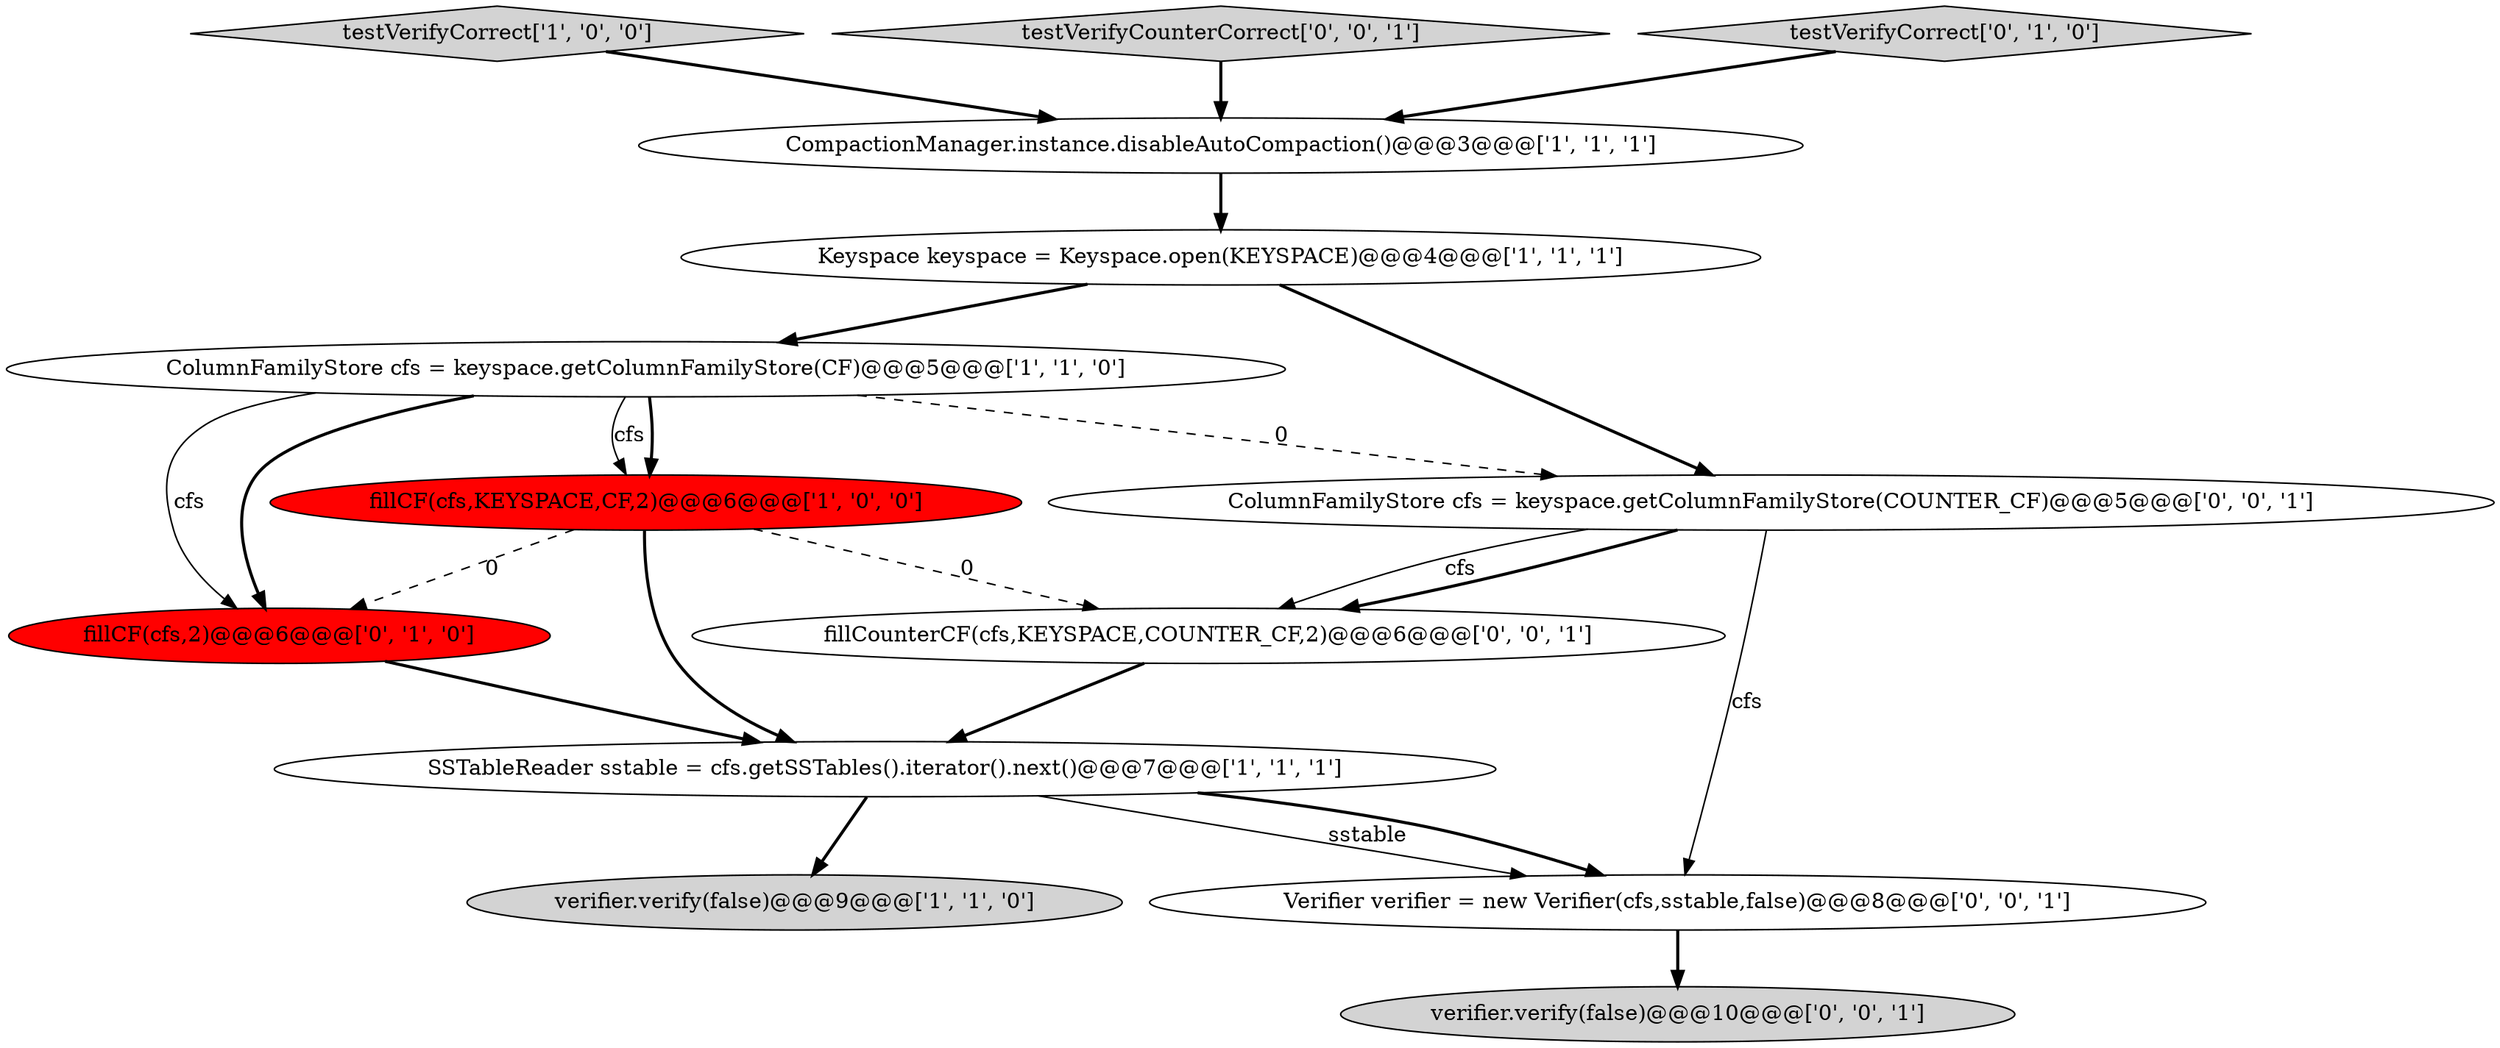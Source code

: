 digraph {
6 [style = filled, label = "ColumnFamilyStore cfs = keyspace.getColumnFamilyStore(CF)@@@5@@@['1', '1', '0']", fillcolor = white, shape = ellipse image = "AAA0AAABBB1BBB"];
4 [style = filled, label = "SSTableReader sstable = cfs.getSSTables().iterator().next()@@@7@@@['1', '1', '1']", fillcolor = white, shape = ellipse image = "AAA0AAABBB1BBB"];
3 [style = filled, label = "CompactionManager.instance.disableAutoCompaction()@@@3@@@['1', '1', '1']", fillcolor = white, shape = ellipse image = "AAA0AAABBB1BBB"];
2 [style = filled, label = "fillCF(cfs,KEYSPACE,CF,2)@@@6@@@['1', '0', '0']", fillcolor = red, shape = ellipse image = "AAA1AAABBB1BBB"];
11 [style = filled, label = "Verifier verifier = new Verifier(cfs,sstable,false)@@@8@@@['0', '0', '1']", fillcolor = white, shape = ellipse image = "AAA0AAABBB3BBB"];
5 [style = filled, label = "testVerifyCorrect['1', '0', '0']", fillcolor = lightgray, shape = diamond image = "AAA0AAABBB1BBB"];
9 [style = filled, label = "verifier.verify(false)@@@10@@@['0', '0', '1']", fillcolor = lightgray, shape = ellipse image = "AAA0AAABBB3BBB"];
12 [style = filled, label = "testVerifyCounterCorrect['0', '0', '1']", fillcolor = lightgray, shape = diamond image = "AAA0AAABBB3BBB"];
13 [style = filled, label = "fillCounterCF(cfs,KEYSPACE,COUNTER_CF,2)@@@6@@@['0', '0', '1']", fillcolor = white, shape = ellipse image = "AAA0AAABBB3BBB"];
7 [style = filled, label = "fillCF(cfs,2)@@@6@@@['0', '1', '0']", fillcolor = red, shape = ellipse image = "AAA1AAABBB2BBB"];
1 [style = filled, label = "verifier.verify(false)@@@9@@@['1', '1', '0']", fillcolor = lightgray, shape = ellipse image = "AAA0AAABBB1BBB"];
8 [style = filled, label = "testVerifyCorrect['0', '1', '0']", fillcolor = lightgray, shape = diamond image = "AAA0AAABBB2BBB"];
10 [style = filled, label = "ColumnFamilyStore cfs = keyspace.getColumnFamilyStore(COUNTER_CF)@@@5@@@['0', '0', '1']", fillcolor = white, shape = ellipse image = "AAA0AAABBB3BBB"];
0 [style = filled, label = "Keyspace keyspace = Keyspace.open(KEYSPACE)@@@4@@@['1', '1', '1']", fillcolor = white, shape = ellipse image = "AAA0AAABBB1BBB"];
5->3 [style = bold, label=""];
4->11 [style = solid, label="sstable"];
0->6 [style = bold, label=""];
8->3 [style = bold, label=""];
7->4 [style = bold, label=""];
2->7 [style = dashed, label="0"];
11->9 [style = bold, label=""];
2->4 [style = bold, label=""];
3->0 [style = bold, label=""];
6->10 [style = dashed, label="0"];
6->2 [style = bold, label=""];
10->13 [style = solid, label="cfs"];
10->11 [style = solid, label="cfs"];
0->10 [style = bold, label=""];
10->13 [style = bold, label=""];
2->13 [style = dashed, label="0"];
6->7 [style = solid, label="cfs"];
4->1 [style = bold, label=""];
12->3 [style = bold, label=""];
6->2 [style = solid, label="cfs"];
6->7 [style = bold, label=""];
4->11 [style = bold, label=""];
13->4 [style = bold, label=""];
}
